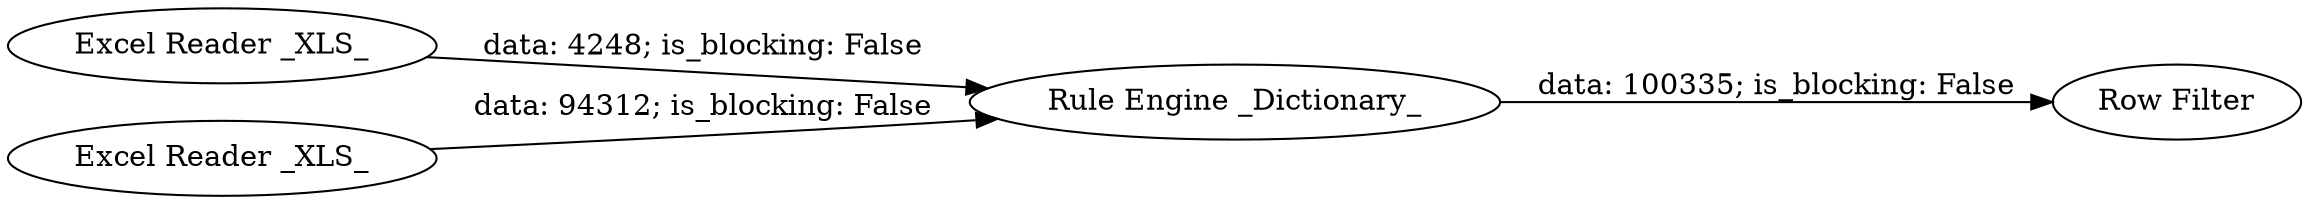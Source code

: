 digraph {
	"-6800817985680091822_62" [label="Excel Reader _XLS_"]
	"-6800817985680091822_72" [label="Rule Engine _Dictionary_"]
	"-6800817985680091822_74" [label="Row Filter"]
	"-6800817985680091822_71" [label="Excel Reader _XLS_"]
	"-6800817985680091822_71" -> "-6800817985680091822_72" [label="data: 94312; is_blocking: False"]
	"-6800817985680091822_62" -> "-6800817985680091822_72" [label="data: 4248; is_blocking: False"]
	"-6800817985680091822_72" -> "-6800817985680091822_74" [label="data: 100335; is_blocking: False"]
	rankdir=LR
}
